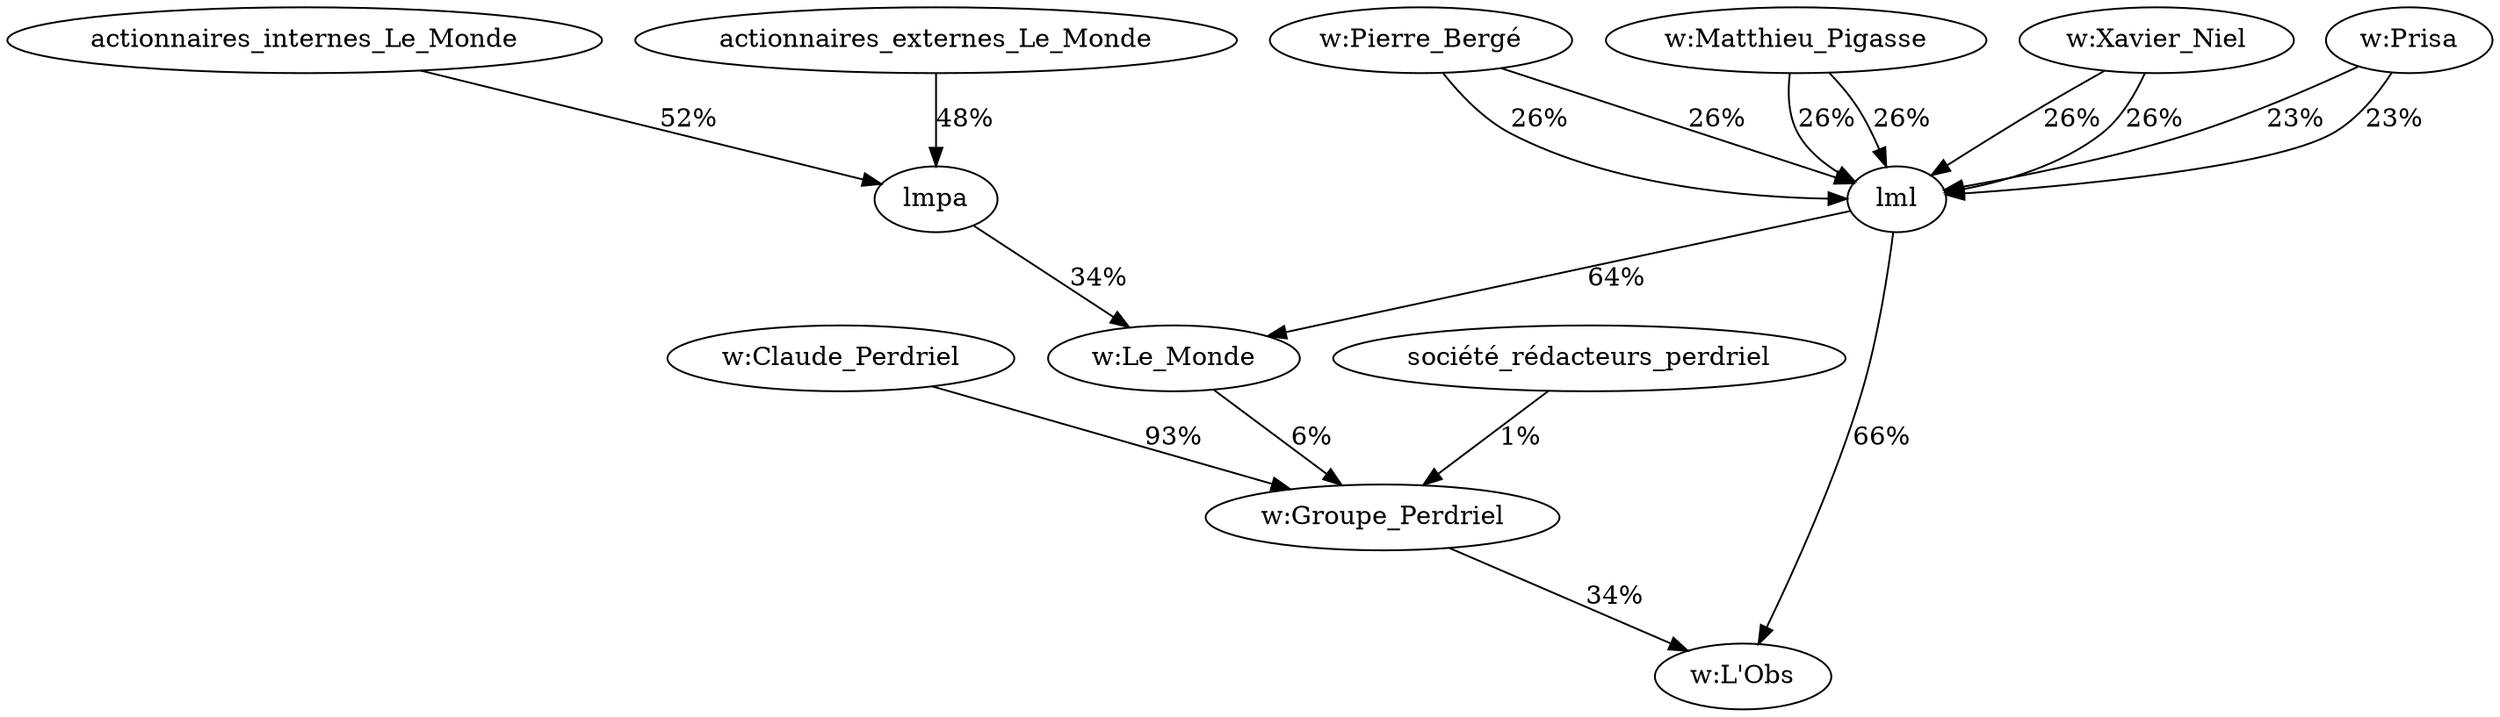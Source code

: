 digraph G {
  "lml" -> "w:L'Obs" [label="66%"];
  "w:Pierre_Bergé" -> "lml" [label="26%"];
  "w:Matthieu_Pigasse" -> "lml" [label="26%"];
  "w:Xavier_Niel" -> "lml" [label="26%"];
  "w:Prisa" -> "lml" [label="23%"];
  "w:Groupe_Perdriel" -> "w:L'Obs" [label="34%"];
  "w:Claude_Perdriel" -> "w:Groupe_Perdriel" [label="93%"];
  "w:Le_Monde" -> "w:Groupe_Perdriel" [label="6%"];
  "lml" -> "w:Le_Monde" [label="64%"];
  "w:Pierre_Bergé" -> "lml" [label="26%"];
  "w:Matthieu_Pigasse" -> "lml" [label="26%"];
  "w:Xavier_Niel" -> "lml" [label="26%"];
  "w:Prisa" -> "lml" [label="23%"];
  "lmpa" -> "w:Le_Monde" [label="34%"];
  "actionnaires_internes_Le_Monde" -> "lmpa" [label="52%"];
  "actionnaires_externes_Le_Monde" -> "lmpa" [label="48%"];
  "société_rédacteurs_perdriel" -> "w:Groupe_Perdriel" [label="1%"];
}